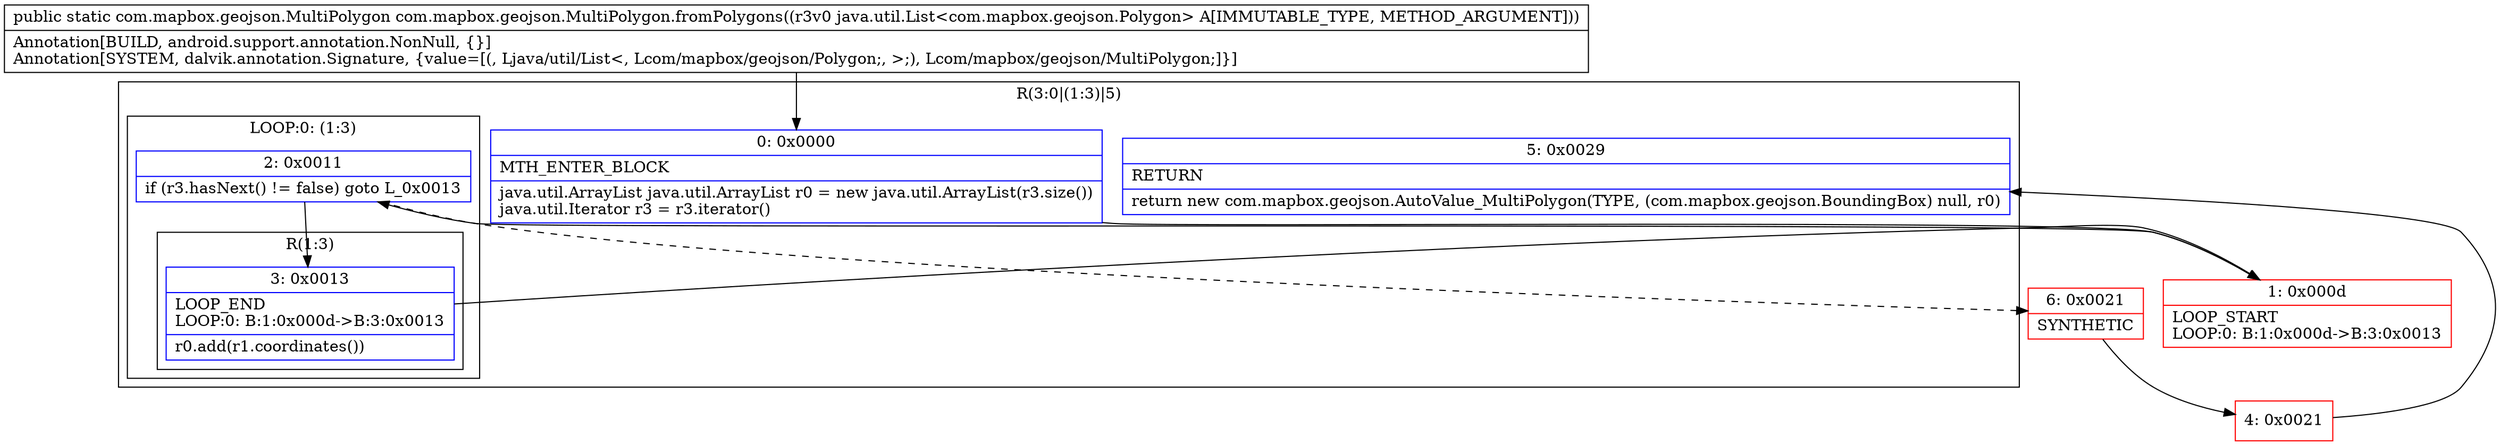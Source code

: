 digraph "CFG forcom.mapbox.geojson.MultiPolygon.fromPolygons(Ljava\/util\/List;)Lcom\/mapbox\/geojson\/MultiPolygon;" {
subgraph cluster_Region_1595166401 {
label = "R(3:0|(1:3)|5)";
node [shape=record,color=blue];
Node_0 [shape=record,label="{0\:\ 0x0000|MTH_ENTER_BLOCK\l|java.util.ArrayList java.util.ArrayList r0 = new java.util.ArrayList(r3.size())\ljava.util.Iterator r3 = r3.iterator()\l}"];
subgraph cluster_LoopRegion_1859298855 {
label = "LOOP:0: (1:3)";
node [shape=record,color=blue];
Node_2 [shape=record,label="{2\:\ 0x0011|if (r3.hasNext() != false) goto L_0x0013\l}"];
subgraph cluster_Region_1047945271 {
label = "R(1:3)";
node [shape=record,color=blue];
Node_3 [shape=record,label="{3\:\ 0x0013|LOOP_END\lLOOP:0: B:1:0x000d\-\>B:3:0x0013\l|r0.add(r1.coordinates())\l}"];
}
}
Node_5 [shape=record,label="{5\:\ 0x0029|RETURN\l|return new com.mapbox.geojson.AutoValue_MultiPolygon(TYPE, (com.mapbox.geojson.BoundingBox) null, r0)\l}"];
}
Node_1 [shape=record,color=red,label="{1\:\ 0x000d|LOOP_START\lLOOP:0: B:1:0x000d\-\>B:3:0x0013\l}"];
Node_4 [shape=record,color=red,label="{4\:\ 0x0021}"];
Node_6 [shape=record,color=red,label="{6\:\ 0x0021|SYNTHETIC\l}"];
MethodNode[shape=record,label="{public static com.mapbox.geojson.MultiPolygon com.mapbox.geojson.MultiPolygon.fromPolygons((r3v0 java.util.List\<com.mapbox.geojson.Polygon\> A[IMMUTABLE_TYPE, METHOD_ARGUMENT]))  | Annotation[BUILD, android.support.annotation.NonNull, \{\}]\lAnnotation[SYSTEM, dalvik.annotation.Signature, \{value=[(, Ljava\/util\/List\<, Lcom\/mapbox\/geojson\/Polygon;, \>;), Lcom\/mapbox\/geojson\/MultiPolygon;]\}]\l}"];
MethodNode -> Node_0;
Node_0 -> Node_1;
Node_2 -> Node_3;
Node_2 -> Node_6[style=dashed];
Node_3 -> Node_1;
Node_1 -> Node_2;
Node_4 -> Node_5;
Node_6 -> Node_4;
}

